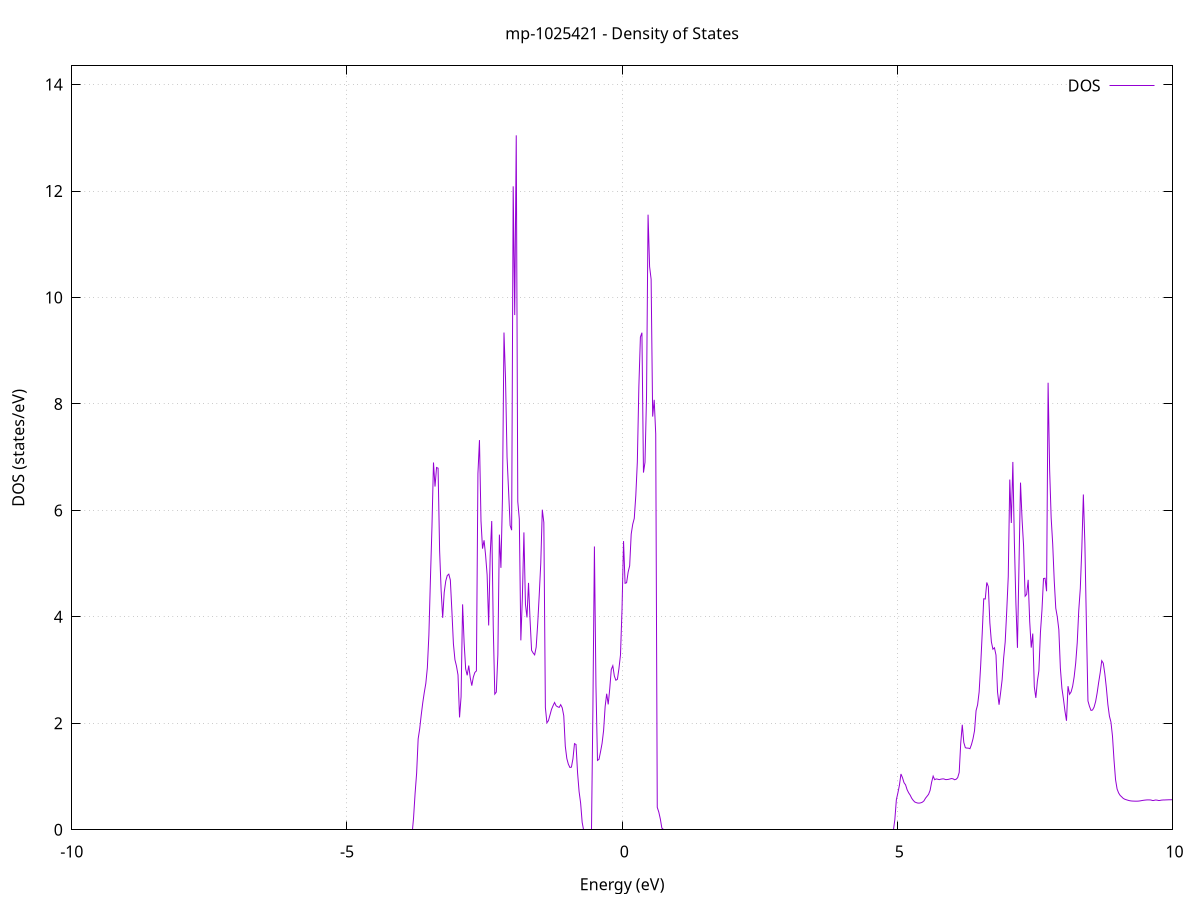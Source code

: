 set title 'mp-1025421 - Density of States'
set xlabel 'Energy (eV)'
set ylabel 'DOS (states/eV)'
set grid
set xrange [-10:10]
set yrange [0:14.352]
set xzeroaxis lt -1
set terminal png size 800,600
set output 'mp-1025421_dos_gnuplot.png'
plot '-' using 1:2 with lines title 'DOS'
-41.415100 0.000000
-41.387300 0.000000
-41.359400 0.000000
-41.331600 0.000000
-41.303700 0.000000
-41.275900 0.000000
-41.248000 0.000000
-41.220200 0.000000
-41.192300 0.000000
-41.164500 0.000000
-41.136600 0.000000
-41.108800 0.000000
-41.080900 0.000000
-41.053100 0.000000
-41.025200 0.000000
-40.997400 0.000000
-40.969500 0.000000
-40.941700 0.000000
-40.913800 0.000000
-40.886000 0.000000
-40.858100 0.000000
-40.830300 0.000000
-40.802400 0.000000
-40.774600 0.000000
-40.746700 0.000000
-40.718900 0.000000
-40.691000 0.000000
-40.663200 0.000000
-40.635300 0.000000
-40.607500 0.000000
-40.579600 0.000000
-40.551800 0.000000
-40.523900 0.000000
-40.496100 0.000000
-40.468200 0.000000
-40.440400 0.000000
-40.412500 0.000000
-40.384700 0.000000
-40.356800 0.000000
-40.329000 0.000000
-40.301100 0.000000
-40.273300 0.000000
-40.245400 0.000000
-40.217600 0.000000
-40.189700 0.000000
-40.161900 0.000000
-40.134000 0.000000
-40.106200 0.000000
-40.078300 0.000000
-40.050500 0.000000
-40.022600 0.000000
-39.994800 0.000000
-39.966900 0.000000
-39.939100 0.000000
-39.911200 0.000000
-39.883400 0.000000
-39.855500 0.000000
-39.827700 0.000000
-39.799800 0.000000
-39.772000 0.000000
-39.744100 0.000000
-39.716300 0.000000
-39.688400 0.000000
-39.660600 0.000000
-39.632700 0.000000
-39.604900 0.000000
-39.577000 0.000000
-39.549200 0.000000
-39.521300 0.000000
-39.493500 0.000000
-39.465600 0.000000
-39.437800 0.000000
-39.409900 0.000000
-39.382100 0.000000
-39.354200 0.000000
-39.326400 0.000000
-39.298500 0.000000
-39.270700 0.000000
-39.242800 0.000000
-39.215000 0.000000
-39.187100 0.000000
-39.159300 0.000000
-39.131400 0.000000
-39.103600 0.000000
-39.075700 0.000000
-39.047900 0.000000
-39.020000 0.000000
-38.992200 0.000000
-38.964300 0.000000
-38.936500 0.000000
-38.908600 0.000000
-38.880800 8.152600
-38.852900 28.142700
-38.825100 29.569800
-38.797200 0.000000
-38.769400 0.000000
-38.741500 0.000000
-38.713700 0.000000
-38.685800 0.000000
-38.658000 0.000000
-38.630100 0.000000
-38.602300 0.000000
-38.574400 0.000000
-38.546600 0.000000
-38.518700 0.000000
-38.490900 0.000000
-38.463000 0.000000
-38.435200 0.000000
-38.407300 0.000000
-38.379500 0.000000
-38.351600 0.000000
-38.323800 0.000000
-38.295900 0.000000
-38.268100 0.000000
-38.240200 0.000000
-38.212400 0.000000
-38.184500 0.000000
-38.156700 0.000000
-38.128800 0.000000
-38.101000 0.000000
-38.073100 0.000000
-38.045300 0.000000
-38.017400 0.000000
-37.989600 0.000000
-37.961700 0.000000
-37.933900 0.000000
-37.906000 0.000000
-37.878200 0.000000
-37.850300 0.000000
-37.822500 0.000000
-37.794600 0.000000
-37.766800 0.000000
-37.738900 0.000000
-37.711100 0.000000
-37.683200 0.000000
-37.655400 0.000000
-37.627500 0.000000
-37.599700 0.000000
-37.571800 0.000000
-37.544000 0.000000
-37.516100 0.000000
-37.488300 0.000000
-37.460400 0.000000
-37.432600 0.000000
-37.404700 0.000000
-37.376900 0.000000
-37.349000 0.000000
-37.321200 0.000000
-37.293300 0.000000
-37.265500 0.000000
-37.237700 0.000000
-37.209800 0.000000
-37.182000 0.000000
-37.154100 0.000000
-37.126300 0.000000
-37.098400 0.000000
-37.070600 0.000000
-37.042700 0.000000
-37.014900 0.000000
-36.987000 0.000000
-36.959200 0.000000
-36.931300 0.000000
-36.903500 0.000000
-36.875600 0.000000
-36.847800 0.000000
-36.819900 0.000000
-36.792100 0.000000
-36.764200 0.000000
-36.736400 0.000000
-36.708500 0.000000
-36.680700 0.000000
-36.652800 0.000000
-36.625000 0.000000
-36.597100 0.000000
-36.569300 0.000000
-36.541400 0.000000
-36.513600 0.000000
-36.485700 0.000000
-36.457900 0.000000
-36.430000 0.000000
-36.402200 0.000000
-36.374300 0.000000
-36.346500 0.000000
-36.318600 0.000000
-36.290800 0.000000
-36.262900 0.000000
-36.235100 0.000000
-36.207200 0.000000
-36.179400 0.000000
-36.151500 0.000000
-36.123700 0.000000
-36.095800 0.000000
-36.068000 0.000000
-36.040100 0.000000
-36.012300 0.000000
-35.984400 0.000000
-35.956600 0.000000
-35.928700 0.000000
-35.900900 0.000000
-35.873000 0.000000
-35.845200 0.000000
-35.817300 0.000000
-35.789500 0.000000
-35.761600 0.000000
-35.733800 0.000000
-35.705900 0.000000
-35.678100 0.000000
-35.650200 0.000000
-35.622400 0.000000
-35.594500 0.000000
-35.566700 0.000000
-35.538800 0.000000
-35.511000 0.000000
-35.483100 0.000000
-35.455300 0.000000
-35.427400 0.000000
-35.399600 0.000000
-35.371700 0.000000
-35.343900 0.000000
-35.316000 0.000000
-35.288200 0.000000
-35.260300 0.000000
-35.232500 0.000000
-35.204600 0.000000
-35.176800 0.000000
-35.148900 0.000000
-35.121100 0.000000
-35.093200 0.000000
-35.065400 0.000000
-35.037500 0.000000
-35.009700 0.000000
-34.981800 0.000000
-34.954000 0.000000
-34.926100 0.000000
-34.898300 0.000000
-34.870400 0.000000
-34.842600 0.000000
-34.814700 0.000000
-34.786900 0.000000
-34.759000 0.000000
-34.731200 0.000000
-34.703300 0.000000
-34.675500 0.000000
-34.647600 0.000000
-34.619800 0.000000
-34.591900 0.000000
-34.564100 0.000000
-34.536200 0.000000
-34.508400 0.000000
-34.480500 0.000000
-34.452700 0.000000
-34.424800 0.000000
-34.397000 0.000000
-34.369100 0.000000
-34.341300 0.000000
-34.313400 0.000000
-34.285600 0.000000
-34.257700 0.000000
-34.229900 0.000000
-34.202000 0.000000
-34.174200 0.000000
-34.146300 0.000000
-34.118500 0.000000
-34.090600 0.000000
-34.062800 0.000000
-34.034900 0.000000
-34.007100 0.000000
-33.979200 0.000000
-33.951400 0.000000
-33.923500 0.000000
-33.895700 0.000000
-33.867800 0.000000
-33.840000 0.000000
-33.812100 0.000000
-33.784300 0.000000
-33.756400 0.000000
-33.728600 0.000000
-33.700700 0.000000
-33.672900 0.000000
-33.645000 0.000000
-33.617200 0.000000
-33.589300 0.000000
-33.561500 0.000000
-33.533600 0.000000
-33.505800 0.000000
-33.477900 0.000000
-33.450100 0.000000
-33.422200 0.000000
-33.394400 0.000000
-33.366500 0.000000
-33.338700 0.000000
-33.310800 0.000000
-33.283000 0.000000
-33.255100 0.000000
-33.227300 0.000000
-33.199400 0.000000
-33.171600 0.000000
-33.143700 0.000000
-33.115900 0.000000
-33.088000 0.000000
-33.060200 0.000000
-33.032300 0.000000
-33.004500 0.000000
-32.976600 0.000000
-32.948800 0.000000
-32.920900 0.000000
-32.893100 0.000000
-32.865200 0.000000
-32.837400 0.000000
-32.809500 0.000000
-32.781700 0.000000
-32.753800 0.000000
-32.726000 0.000000
-32.698100 0.000000
-32.670300 0.000000
-32.642400 0.000000
-32.614600 0.000000
-32.586700 0.000000
-32.558900 0.000000
-32.531000 0.000000
-32.503200 0.000000
-32.475300 0.000000
-32.447500 0.000000
-32.419600 0.000000
-32.391800 0.000000
-32.363900 0.000000
-32.336100 0.000000
-32.308200 0.000000
-32.280400 0.000000
-32.252500 0.000000
-32.224700 0.000000
-32.196800 0.000000
-32.169000 0.000000
-32.141100 0.000000
-32.113300 0.000000
-32.085400 0.000000
-32.057600 0.000000
-32.029700 0.000000
-32.001900 0.000000
-31.974000 0.000000
-31.946200 0.000000
-31.918300 0.000000
-31.890500 0.000000
-31.862600 0.000000
-31.834800 0.000000
-31.806900 0.000000
-31.779100 0.000000
-31.751200 0.000000
-31.723400 0.000000
-31.695500 0.000000
-31.667700 0.000000
-31.639800 0.000000
-31.612000 0.000000
-31.584100 0.000000
-31.556300 0.000000
-31.528400 0.000000
-31.500600 0.000000
-31.472700 0.000000
-31.444900 0.000000
-31.417000 0.000000
-31.389200 0.000000
-31.361300 0.000000
-31.333500 0.000000
-31.305600 0.000000
-31.277800 0.000000
-31.250000 0.000000
-31.222100 0.000000
-31.194300 0.000000
-31.166400 0.000000
-31.138600 0.000000
-31.110700 0.000000
-31.082900 0.000000
-31.055000 0.000000
-31.027200 0.000000
-30.999300 0.000000
-30.971500 0.000000
-30.943600 0.000000
-30.915800 0.000000
-30.887900 0.000000
-30.860100 0.000000
-30.832200 0.000000
-30.804400 0.000000
-30.776500 0.000000
-30.748700 0.000000
-30.720800 0.000000
-30.693000 0.000000
-30.665100 0.000000
-30.637300 0.000000
-30.609400 0.000000
-30.581600 0.000000
-30.553700 0.000000
-30.525900 0.000000
-30.498000 0.000000
-30.470200 0.000000
-30.442300 0.000000
-30.414500 0.000000
-30.386600 0.000000
-30.358800 0.000000
-30.330900 0.000000
-30.303100 0.000000
-30.275200 0.000000
-30.247400 0.000000
-30.219500 0.000000
-30.191700 0.000000
-30.163800 0.000000
-30.136000 0.000000
-30.108100 0.000000
-30.080300 0.000000
-30.052400 0.000000
-30.024600 0.000000
-29.996700 0.000000
-29.968900 0.000000
-29.941000 0.000000
-29.913200 0.000000
-29.885300 0.000000
-29.857500 0.000000
-29.829600 0.000000
-29.801800 0.000000
-29.773900 0.000000
-29.746100 0.000000
-29.718200 0.000000
-29.690400 0.000000
-29.662500 0.000000
-29.634700 0.000000
-29.606800 0.000000
-29.579000 0.000000
-29.551100 0.000000
-29.523300 0.000000
-29.495400 0.000000
-29.467600 0.000000
-29.439700 0.000000
-29.411900 0.000000
-29.384000 0.000000
-29.356200 0.000000
-29.328300 0.000000
-29.300500 0.000000
-29.272600 0.000000
-29.244800 0.000000
-29.216900 0.000000
-29.189100 0.000000
-29.161200 0.000000
-29.133400 0.000000
-29.105500 0.000000
-29.077700 0.000000
-29.049800 0.000000
-29.022000 0.000000
-28.994100 0.000000
-28.966300 0.000000
-28.938400 0.000000
-28.910600 0.000000
-28.882700 0.000000
-28.854900 0.000000
-28.827000 0.000000
-28.799200 0.000000
-28.771300 0.000000
-28.743500 0.000000
-28.715600 0.000000
-28.687800 0.000000
-28.659900 0.000000
-28.632100 0.000000
-28.604200 0.000000
-28.576400 0.000000
-28.548500 0.000000
-28.520700 0.000000
-28.492800 0.000000
-28.465000 0.000000
-28.437100 0.000000
-28.409300 0.000000
-28.381400 0.000000
-28.353600 0.000000
-28.325700 0.000000
-28.297900 0.000000
-28.270000 0.000000
-28.242200 0.000000
-28.214300 0.000000
-28.186500 0.000000
-28.158600 0.000000
-28.130800 0.000000
-28.102900 0.000000
-28.075100 0.000000
-28.047200 0.000000
-28.019400 0.000000
-27.991500 0.000000
-27.963700 0.000000
-27.935800 0.000000
-27.908000 0.000000
-27.880100 0.000000
-27.852300 0.000000
-27.824400 0.000000
-27.796600 0.000000
-27.768700 0.000000
-27.740900 0.000000
-27.713000 0.000000
-27.685200 0.000000
-27.657300 0.000000
-27.629500 0.000000
-27.601600 0.000000
-27.573800 0.000000
-27.545900 0.000000
-27.518100 0.000000
-27.490200 0.000000
-27.462400 0.000000
-27.434500 0.000000
-27.406700 0.000000
-27.378800 0.000000
-27.351000 0.000000
-27.323100 0.000000
-27.295300 0.000000
-27.267400 0.000000
-27.239600 0.000000
-27.211700 0.000000
-27.183900 0.000000
-27.156000 0.000000
-27.128200 0.000000
-27.100300 0.000000
-27.072500 0.000000
-27.044600 0.000000
-27.016800 0.000000
-26.988900 0.000000
-26.961100 0.000000
-26.933200 0.000000
-26.905400 0.000000
-26.877500 0.000000
-26.849700 0.000000
-26.821800 0.000000
-26.794000 0.000000
-26.766100 0.000000
-26.738300 0.000000
-26.710400 0.000000
-26.682600 0.000000
-26.654700 0.000000
-26.626900 0.000000
-26.599000 0.000000
-26.571200 0.000000
-26.543300 0.000000
-26.515500 0.000000
-26.487600 0.000000
-26.459800 0.000000
-26.431900 0.000000
-26.404100 0.000000
-26.376200 0.000000
-26.348400 0.000000
-26.320500 0.000000
-26.292700 0.000000
-26.264800 0.000000
-26.237000 0.000000
-26.209100 0.000000
-26.181300 0.000000
-26.153400 0.000000
-26.125600 0.000000
-26.097700 0.000000
-26.069900 0.000000
-26.042000 0.000000
-26.014200 0.000000
-25.986300 0.000000
-25.958500 0.000000
-25.930600 0.000000
-25.902800 0.000000
-25.874900 0.000000
-25.847100 0.000000
-25.819200 0.000000
-25.791400 0.000000
-25.763500 0.000000
-25.735700 0.000000
-25.707800 0.000000
-25.680000 0.000000
-25.652100 0.000000
-25.624300 0.000000
-25.596400 0.000000
-25.568600 0.000000
-25.540700 0.000000
-25.512900 0.000000
-25.485000 0.000000
-25.457200 0.000000
-25.429300 0.000000
-25.401500 0.000000
-25.373600 0.000000
-25.345800 0.000000
-25.317900 0.000000
-25.290100 0.000000
-25.262300 0.000000
-25.234400 0.000000
-25.206600 0.000000
-25.178700 0.000000
-25.150900 0.000000
-25.123000 0.000000
-25.095200 0.000000
-25.067300 0.000000
-25.039500 0.000000
-25.011600 0.000000
-24.983800 0.000000
-24.955900 0.000000
-24.928100 0.000000
-24.900200 0.000000
-24.872400 0.000000
-24.844500 0.000000
-24.816700 0.000000
-24.788800 0.000000
-24.761000 0.000000
-24.733100 0.000000
-24.705300 0.000000
-24.677400 0.000000
-24.649600 0.000000
-24.621700 0.000000
-24.593900 0.000000
-24.566000 0.000000
-24.538200 0.000000
-24.510300 0.000000
-24.482500 0.000000
-24.454600 0.000000
-24.426800 0.000000
-24.398900 0.000000
-24.371100 0.000000
-24.343200 0.000000
-24.315400 0.000000
-24.287500 0.000000
-24.259700 0.000000
-24.231800 0.000000
-24.204000 0.000000
-24.176100 0.000000
-24.148300 0.000000
-24.120400 0.000000
-24.092600 0.000000
-24.064700 0.000000
-24.036900 0.000000
-24.009000 0.000000
-23.981200 0.000000
-23.953300 0.000000
-23.925500 0.000000
-23.897600 0.000000
-23.869800 0.000000
-23.841900 0.000000
-23.814100 0.000000
-23.786200 0.000000
-23.758400 0.000000
-23.730500 0.000000
-23.702700 0.000000
-23.674800 0.000000
-23.647000 0.000000
-23.619100 0.000000
-23.591300 0.000000
-23.563400 0.000000
-23.535600 0.000000
-23.507700 0.000000
-23.479900 0.000000
-23.452000 0.000000
-23.424200 0.000000
-23.396300 0.000000
-23.368500 0.000000
-23.340600 0.000000
-23.312800 0.000000
-23.284900 0.000000
-23.257100 0.000000
-23.229200 0.000000
-23.201400 0.000000
-23.173500 0.000000
-23.145700 0.000000
-23.117800 0.000000
-23.090000 0.000000
-23.062100 0.000000
-23.034300 0.000000
-23.006400 0.000000
-22.978600 0.000000
-22.950700 0.000000
-22.922900 0.000000
-22.895000 0.000000
-22.867200 0.000000
-22.839300 0.000000
-22.811500 0.000000
-22.783600 0.000000
-22.755800 0.000000
-22.727900 0.000000
-22.700100 0.000000
-22.672200 0.000000
-22.644400 0.000000
-22.616500 0.000000
-22.588700 0.000000
-22.560800 0.000000
-22.533000 0.000000
-22.505100 0.000000
-22.477300 0.000000
-22.449400 0.000000
-22.421600 0.000000
-22.393700 0.000000
-22.365900 0.000000
-22.338000 0.000000
-22.310200 0.000000
-22.282300 0.000000
-22.254500 0.000000
-22.226600 0.000000
-22.198800 0.000000
-22.170900 0.000000
-22.143100 0.000000
-22.115200 0.000000
-22.087400 0.000000
-22.059500 0.000000
-22.031700 0.000000
-22.003800 0.000000
-21.976000 0.000000
-21.948100 0.000000
-21.920300 0.000000
-21.892400 0.000000
-21.864600 0.000000
-21.836700 0.000000
-21.808900 0.000000
-21.781000 0.000000
-21.753200 0.000000
-21.725300 0.000000
-21.697500 0.000000
-21.669600 0.000000
-21.641800 0.000000
-21.613900 0.000000
-21.586100 0.000000
-21.558200 0.000000
-21.530400 0.000000
-21.502500 0.000000
-21.474700 0.000000
-21.446800 0.000000
-21.419000 0.000000
-21.391100 0.000000
-21.363300 0.000000
-21.335400 0.000000
-21.307600 0.000000
-21.279700 0.000000
-21.251900 0.000000
-21.224000 0.000000
-21.196200 0.000000
-21.168300 0.000000
-21.140500 0.000000
-21.112600 0.000000
-21.084800 0.000000
-21.056900 0.000000
-21.029100 0.000000
-21.001200 0.000000
-20.973400 0.000000
-20.945500 0.000000
-20.917700 0.000000
-20.889800 0.000000
-20.862000 0.000000
-20.834100 0.000000
-20.806300 0.000000
-20.778400 0.000000
-20.750600 0.000000
-20.722700 0.000000
-20.694900 0.000000
-20.667000 0.000000
-20.639200 0.000000
-20.611300 0.000000
-20.583500 0.000000
-20.555600 0.000000
-20.527800 0.000000
-20.499900 0.000000
-20.472100 0.000000
-20.444200 0.000000
-20.416400 0.000000
-20.388500 0.000000
-20.360700 0.000000
-20.332800 0.000000
-20.305000 0.000000
-20.277100 0.000000
-20.249300 0.000000
-20.221400 0.000000
-20.193600 0.000000
-20.165700 0.000000
-20.137900 0.000000
-20.110000 0.000000
-20.082200 0.000000
-20.054300 0.000000
-20.026500 0.000000
-19.998600 0.000000
-19.970800 0.000000
-19.942900 0.000000
-19.915100 0.000000
-19.887200 0.000000
-19.859400 0.000000
-19.831500 0.000000
-19.803700 0.000000
-19.775800 0.000000
-19.748000 3.068500
-19.720100 3.031000
-19.692300 2.371700
-19.664400 6.539400
-19.636600 5.654300
-19.608700 5.654300
-19.580900 5.400400
-19.553000 5.221600
-19.525200 5.257600
-19.497300 6.087300
-19.469500 6.499000
-19.441600 6.969200
-19.413800 6.254600
-19.385900 3.260500
-19.358100 1.768600
-19.330200 0.816600
-19.302400 1.343900
-19.274600 1.924300
-19.246700 2.363600
-19.218900 2.352400
-19.191000 2.167000
-19.163200 2.288300
-19.135300 2.314700
-19.107500 2.498000
-19.079600 2.757400
-19.051800 2.230200
-19.023900 2.156000
-18.996100 2.125100
-18.968200 2.116500
-18.940400 2.214900
-18.912500 2.288700
-18.884700 2.454500
-18.856800 2.710600
-18.829000 3.412300
-18.801100 3.708000
-18.773300 3.582000
-18.745400 3.923400
-18.717600 3.512200
-18.689700 3.216400
-18.661900 3.200600
-18.634000 5.130400
-18.606200 9.598900
-18.578300 14.602800
-18.550500 12.747100
-18.522600 8.171800
-18.494800 5.029100
-18.466900 2.979000
-18.439100 1.939400
-18.411200 1.941100
-18.383400 1.901100
-18.355500 1.878700
-18.327700 1.879700
-18.299800 2.171700
-18.272000 3.313800
-18.244100 3.802400
-18.216300 2.225100
-18.188400 0.187800
-18.160600 0.000000
-18.132700 0.000000
-18.104900 0.000000
-18.077000 0.000000
-18.049200 0.000000
-18.021300 0.000000
-17.993500 0.000000
-17.965600 0.000000
-17.937800 0.000000
-17.909900 0.000000
-17.882100 0.000000
-17.854200 0.000000
-17.826400 0.000000
-17.798500 0.000000
-17.770700 0.000000
-17.742800 0.000000
-17.715000 0.000000
-17.687100 0.000000
-17.659300 0.000000
-17.631400 0.000000
-17.603600 0.000000
-17.575700 0.000000
-17.547900 0.000000
-17.520000 0.000000
-17.492200 0.000000
-17.464300 0.000000
-17.436500 0.000000
-17.408600 0.000000
-17.380800 0.000000
-17.352900 0.000000
-17.325100 0.000000
-17.297200 0.000000
-17.269400 0.000000
-17.241500 0.000000
-17.213700 0.000000
-17.185800 0.000000
-17.158000 0.000000
-17.130100 0.000000
-17.102300 0.001300
-17.074400 0.015000
-17.046600 0.043600
-17.018700 0.070600
-16.990900 0.088000
-16.963000 0.096100
-16.935200 0.113900
-16.907300 0.132500
-16.879500 0.150200
-16.851600 0.166100
-16.823800 0.182400
-16.795900 0.201500
-16.768100 0.220500
-16.740200 0.239800
-16.712400 0.259400
-16.684500 0.279400
-16.656700 0.303300
-16.628800 0.330100
-16.601000 0.356600
-16.573100 0.384100
-16.545300 0.412200
-16.517400 0.441100
-16.489600 0.476600
-16.461700 0.520200
-16.433900 0.574100
-16.406000 0.635900
-16.378200 0.724900
-16.350300 0.830800
-16.322500 0.855000
-16.294600 0.925000
-16.266800 0.950300
-16.238900 0.922600
-16.211100 0.949300
-16.183200 1.012700
-16.155400 1.077600
-16.127500 1.355400
-16.099700 6.001300
-16.071800 7.540500
-16.044000 3.982800
-16.016100 2.716100
-15.988300 2.407000
-15.960400 2.580200
-15.932600 2.809800
-15.904700 3.175000
-15.876900 3.657300
-15.849000 2.609000
-15.821200 2.295800
-15.793300 2.024200
-15.765500 2.041700
-15.737600 2.924900
-15.709800 3.401300
-15.681900 4.881300
-15.654100 8.786300
-15.626200 6.952000
-15.598400 7.537300
-15.570500 6.887300
-15.542700 5.252500
-15.514800 3.676300
-15.487000 2.976100
-15.459100 2.619300
-15.431300 2.341300
-15.403400 2.174400
-15.375600 1.992000
-15.347700 1.917500
-15.319900 1.878000
-15.292000 1.912300
-15.264200 5.502000
-15.236300 7.017900
-15.208500 7.136500
-15.180600 3.526200
-15.152800 2.582300
-15.124900 5.074700
-15.097100 6.336900
-15.069200 5.210400
-15.041400 5.091100
-15.013500 6.002700
-14.985700 7.341200
-14.957800 6.147000
-14.930000 5.925900
-14.902100 6.319000
-14.874300 2.208600
-14.846400 1.568100
-14.818600 1.263800
-14.790700 0.872000
-14.762900 0.572600
-14.735000 0.104100
-14.707200 0.000000
-14.679300 0.000000
-14.651500 0.000000
-14.623600 0.000000
-14.595800 0.000000
-14.567900 0.000000
-14.540100 0.000000
-14.512200 0.000000
-14.484400 0.000000
-14.456500 0.000000
-14.428700 0.000000
-14.400800 0.000000
-14.373000 0.000000
-14.345100 0.000000
-14.317300 0.000000
-14.289400 0.000000
-14.261600 0.000000
-14.233700 0.000000
-14.205900 0.000000
-14.178000 0.000000
-14.150200 0.000000
-14.122300 0.000000
-14.094500 0.000000
-14.066600 0.000000
-14.038800 0.000000
-14.010900 0.000000
-13.983100 0.000000
-13.955200 0.000000
-13.927400 0.000000
-13.899500 0.000000
-13.871700 0.000000
-13.843800 0.000000
-13.816000 0.000000
-13.788100 0.000000
-13.760300 0.000000
-13.732400 0.000000
-13.704600 0.000000
-13.676700 0.000000
-13.648900 0.000000
-13.621000 0.000000
-13.593200 0.000000
-13.565300 0.000000
-13.537500 0.000000
-13.509600 0.000000
-13.481800 0.000000
-13.453900 0.000000
-13.426100 0.000000
-13.398200 0.000000
-13.370400 0.000000
-13.342500 0.000000
-13.314700 0.000000
-13.286900 0.000000
-13.259000 0.000000
-13.231200 0.000000
-13.203300 0.000000
-13.175500 0.000000
-13.147600 0.000000
-13.119800 0.000000
-13.091900 0.000000
-13.064100 0.000000
-13.036200 0.000000
-13.008400 0.000000
-12.980500 0.000000
-12.952700 0.000000
-12.924800 0.000000
-12.897000 0.000000
-12.869100 0.000000
-12.841300 0.000000
-12.813400 0.000000
-12.785600 0.000000
-12.757700 0.000000
-12.729900 0.000000
-12.702000 0.000000
-12.674200 0.000000
-12.646300 0.000000
-12.618500 0.000000
-12.590600 0.000000
-12.562800 0.000000
-12.534900 0.000000
-12.507100 0.000000
-12.479200 0.000000
-12.451400 0.000000
-12.423500 0.000000
-12.395700 0.000000
-12.367800 0.000000
-12.340000 0.000000
-12.312100 0.000000
-12.284300 0.000000
-12.256400 0.000000
-12.228600 0.000000
-12.200700 0.000000
-12.172900 0.000000
-12.145000 0.000000
-12.117200 0.000000
-12.089300 0.000000
-12.061500 0.000000
-12.033600 0.000000
-12.005800 0.000000
-11.977900 0.000000
-11.950100 0.000000
-11.922200 0.000000
-11.894400 0.000000
-11.866500 0.000000
-11.838700 0.000000
-11.810800 0.000000
-11.783000 0.000000
-11.755100 0.000000
-11.727300 0.000000
-11.699400 0.000000
-11.671600 0.000000
-11.643700 0.000000
-11.615900 0.000000
-11.588000 0.000000
-11.560200 0.000000
-11.532300 0.000000
-11.504500 0.000000
-11.476600 0.000000
-11.448800 0.000000
-11.420900 0.000000
-11.393100 0.000000
-11.365200 0.000000
-11.337400 0.000000
-11.309500 0.000000
-11.281700 0.000000
-11.253800 0.000000
-11.226000 0.000000
-11.198100 0.000000
-11.170300 0.000000
-11.142400 0.000000
-11.114600 0.000000
-11.086700 0.000000
-11.058900 0.000000
-11.031000 0.000000
-11.003200 0.000000
-10.975300 0.000000
-10.947500 0.000000
-10.919600 0.000000
-10.891800 0.000000
-10.863900 0.000000
-10.836100 0.000000
-10.808200 0.000000
-10.780400 0.000000
-10.752500 0.000000
-10.724700 0.000000
-10.696800 0.000000
-10.669000 0.000000
-10.641100 0.000000
-10.613300 0.000000
-10.585400 0.000000
-10.557600 0.000000
-10.529700 0.000000
-10.501900 0.000000
-10.474000 0.000000
-10.446200 0.000000
-10.418300 0.000000
-10.390500 0.000000
-10.362600 0.000000
-10.334800 0.000000
-10.306900 0.000000
-10.279100 0.000000
-10.251200 0.000000
-10.223400 0.000000
-10.195500 0.000000
-10.167700 0.000000
-10.139800 0.000000
-10.112000 0.000000
-10.084100 0.000000
-10.056300 0.000000
-10.028400 0.000000
-10.000600 0.000000
-9.972700 0.000000
-9.944900 0.000000
-9.917000 0.000000
-9.889200 0.000000
-9.861300 0.000000
-9.833500 0.000000
-9.805600 0.000000
-9.777800 0.000000
-9.749900 0.000000
-9.722100 0.000000
-9.694200 0.000000
-9.666400 0.000000
-9.638500 0.000000
-9.610700 0.000000
-9.582800 0.000000
-9.555000 0.000000
-9.527100 0.000000
-9.499300 0.000000
-9.471400 0.000000
-9.443600 0.000000
-9.415700 0.000000
-9.387900 0.000000
-9.360000 0.000000
-9.332200 0.000000
-9.304300 0.000000
-9.276500 0.000000
-9.248600 0.000000
-9.220800 0.000000
-9.192900 0.000000
-9.165100 0.000000
-9.137200 0.000000
-9.109400 0.000000
-9.081500 0.000000
-9.053700 0.000000
-9.025800 0.000000
-8.998000 0.000000
-8.970100 0.000000
-8.942300 0.000000
-8.914400 0.000000
-8.886600 0.000000
-8.858700 0.000000
-8.830900 0.000000
-8.803000 0.000000
-8.775200 0.000000
-8.747300 0.000000
-8.719500 0.000000
-8.691600 0.000000
-8.663800 0.000000
-8.635900 0.000000
-8.608100 0.000000
-8.580200 0.000000
-8.552400 0.000000
-8.524500 0.000000
-8.496700 0.000000
-8.468800 0.000000
-8.441000 0.000000
-8.413100 0.000000
-8.385300 0.000000
-8.357400 0.000000
-8.329600 0.000000
-8.301700 0.000000
-8.273900 0.000000
-8.246000 0.000000
-8.218200 0.000000
-8.190300 0.000000
-8.162500 0.000000
-8.134600 0.000000
-8.106800 0.000000
-8.078900 0.000000
-8.051100 0.000000
-8.023200 0.000000
-7.995400 0.000000
-7.967500 0.000000
-7.939700 0.000000
-7.911800 0.000000
-7.884000 0.000000
-7.856100 0.000000
-7.828300 0.000000
-7.800400 0.000000
-7.772600 0.000000
-7.744700 0.000000
-7.716900 0.000000
-7.689000 0.000000
-7.661200 0.000000
-7.633300 0.000000
-7.605500 0.000000
-7.577600 0.000000
-7.549800 0.000000
-7.521900 0.000000
-7.494100 0.000000
-7.466200 0.000000
-7.438400 0.000000
-7.410500 0.000000
-7.382700 0.000000
-7.354800 0.000000
-7.327000 0.000000
-7.299200 0.000000
-7.271300 0.000000
-7.243500 0.000000
-7.215600 0.000000
-7.187800 0.000000
-7.159900 0.000000
-7.132100 0.000000
-7.104200 0.000000
-7.076400 0.000000
-7.048500 0.000000
-7.020700 0.000000
-6.992800 0.000000
-6.965000 0.000000
-6.937100 0.000000
-6.909300 0.000000
-6.881400 0.000000
-6.853600 0.000000
-6.825700 0.000000
-6.797900 0.000000
-6.770000 0.000000
-6.742200 0.000000
-6.714300 0.000000
-6.686500 0.000000
-6.658600 0.000000
-6.630800 0.000000
-6.602900 0.000000
-6.575100 0.000000
-6.547200 0.000000
-6.519400 0.000000
-6.491500 0.000000
-6.463700 0.000000
-6.435800 0.000000
-6.408000 0.000000
-6.380100 0.000000
-6.352300 0.000000
-6.324400 0.000000
-6.296600 0.000000
-6.268700 0.000000
-6.240900 0.000000
-6.213000 0.000000
-6.185200 0.000000
-6.157300 0.000000
-6.129500 0.000000
-6.101600 0.000000
-6.073800 0.000000
-6.045900 0.000000
-6.018100 0.000000
-5.990200 0.000000
-5.962400 0.000000
-5.934500 0.000000
-5.906700 0.000000
-5.878800 0.000000
-5.851000 0.000000
-5.823100 0.000000
-5.795300 0.000000
-5.767400 0.000000
-5.739600 0.000000
-5.711700 0.000000
-5.683900 0.000000
-5.656000 0.000000
-5.628200 0.000000
-5.600300 0.000000
-5.572500 0.000000
-5.544600 0.000000
-5.516800 0.000000
-5.488900 0.000000
-5.461100 0.000000
-5.433200 0.000000
-5.405400 0.000000
-5.377500 0.000000
-5.349700 0.000000
-5.321800 0.000000
-5.294000 0.000000
-5.266100 0.000000
-5.238300 0.000000
-5.210400 0.000000
-5.182600 0.000000
-5.154700 0.000000
-5.126900 0.000000
-5.099000 0.000000
-5.071200 0.000000
-5.043300 0.000000
-5.015500 0.000000
-4.987600 0.000000
-4.959800 0.000000
-4.931900 0.000000
-4.904100 0.000000
-4.876200 0.000000
-4.848400 0.000000
-4.820500 0.000000
-4.792700 0.000000
-4.764800 0.000000
-4.737000 0.000000
-4.709100 0.000000
-4.681300 0.000000
-4.653400 0.000000
-4.625600 0.000000
-4.597700 0.000000
-4.569900 0.000000
-4.542000 0.000000
-4.514200 0.000000
-4.486300 0.000000
-4.458500 0.000000
-4.430600 0.000000
-4.402800 0.000000
-4.374900 0.000000
-4.347100 0.000000
-4.319200 0.000000
-4.291400 0.000000
-4.263500 0.000000
-4.235700 0.000000
-4.207800 0.000000
-4.180000 0.000000
-4.152100 0.000000
-4.124300 0.000000
-4.096400 0.000000
-4.068600 0.000000
-4.040700 0.000000
-4.012900 0.000000
-3.985000 0.000000
-3.957200 0.000000
-3.929300 0.000000
-3.901500 0.000000
-3.873600 0.000000
-3.845800 0.000000
-3.817900 0.000000
-3.790100 0.224100
-3.762200 0.682700
-3.734400 1.061900
-3.706500 1.707700
-3.678700 1.896200
-3.650800 2.154500
-3.623000 2.385700
-3.595100 2.580500
-3.567300 2.749800
-3.539400 3.044900
-3.511600 3.659800
-3.483700 4.699500
-3.455900 5.681500
-3.428000 6.900900
-3.400200 6.447700
-3.372300 6.806600
-3.344500 6.793300
-3.316600 5.243000
-3.288800 4.491800
-3.260900 3.981300
-3.233100 4.459500
-3.205200 4.673400
-3.177400 4.777100
-3.149500 4.802500
-3.121700 4.692700
-3.093800 4.113100
-3.066000 3.495100
-3.038100 3.194100
-3.010300 3.076000
-2.982400 2.909000
-2.954600 2.111200
-2.926700 2.499900
-2.898900 4.235700
-2.871000 3.506200
-2.843200 3.022700
-2.815300 2.902000
-2.787500 3.085600
-2.759600 2.853400
-2.731800 2.708400
-2.703900 2.869400
-2.676100 2.955700
-2.648200 2.984800
-2.620400 6.694800
-2.592500 7.321100
-2.564700 5.801200
-2.536800 5.281700
-2.509000 5.438800
-2.481100 5.157600
-2.453300 4.788700
-2.425400 3.838900
-2.397600 5.154500
-2.369700 5.800400
-2.341900 3.809900
-2.314000 2.548800
-2.286200 2.586900
-2.258300 3.288100
-2.230500 5.545100
-2.202600 4.921400
-2.174800 6.224000
-2.146900 9.341700
-2.119100 8.479300
-2.091200 6.997300
-2.063400 6.367600
-2.035500 5.717300
-2.007700 5.628600
-1.979800 12.088500
-1.952000 9.670100
-1.924100 13.047000
-1.896300 6.163900
-1.868400 5.836500
-1.840600 3.558800
-1.812700 4.370700
-1.784900 5.586500
-1.757000 4.239500
-1.729200 3.989600
-1.701300 4.638900
-1.673500 3.953700
-1.645600 3.371900
-1.617800 3.322500
-1.589900 3.286400
-1.562100 3.430400
-1.534200 3.871100
-1.506400 4.414200
-1.478500 5.011400
-1.450700 6.013900
-1.422800 5.772600
-1.395000 2.296200
-1.367100 2.009600
-1.339300 2.050600
-1.311500 2.154700
-1.283600 2.262200
-1.255800 2.329800
-1.227900 2.391100
-1.200100 2.329600
-1.172200 2.311100
-1.144400 2.298500
-1.116500 2.350200
-1.088700 2.291400
-1.060800 2.142500
-1.033000 1.569700
-1.005100 1.338400
-0.977300 1.231800
-0.949400 1.170500
-0.921600 1.176800
-0.893700 1.335300
-0.865900 1.618300
-0.838000 1.602100
-0.810200 1.072100
-0.782300 0.717500
-0.754500 0.502200
-0.726600 0.140600
-0.698800 0.000000
-0.670900 0.000000
-0.643100 0.000000
-0.615200 0.000000
-0.587400 0.000000
-0.559500 0.000000
-0.531700 2.243200
-0.503800 5.322500
-0.476000 2.706500
-0.448100 1.303400
-0.420300 1.323900
-0.392400 1.467600
-0.364600 1.624000
-0.336700 1.868000
-0.308900 2.314500
-0.281000 2.556300
-0.253200 2.355900
-0.225300 2.649800
-0.197500 3.011200
-0.169600 3.081600
-0.141800 2.889100
-0.113900 2.809200
-0.086100 2.827600
-0.058200 3.029900
-0.030400 3.282500
-0.002500 4.130100
0.025300 5.423500
0.053200 4.630600
0.081000 4.641500
0.108900 4.840200
0.136700 4.960200
0.164600 5.555300
0.192400 5.740600
0.220300 5.850300
0.248100 6.276800
0.276000 6.907800
0.303800 8.326000
0.331700 9.255400
0.359500 9.338800
0.387400 6.710700
0.415200 6.902900
0.443100 8.144900
0.470900 11.556800
0.498800 10.580700
0.526600 10.342100
0.554500 7.762800
0.582300 8.078100
0.610200 7.435500
0.638000 0.421500
0.665900 0.332900
0.693700 0.204000
0.721600 0.031800
0.749400 0.000000
0.777300 0.000000
0.805100 0.000000
0.833000 0.000000
0.860800 0.000000
0.888700 0.000000
0.916500 0.000000
0.944400 0.000000
0.972200 0.000000
1.000100 0.000000
1.027900 0.000000
1.055800 0.000000
1.083600 0.000000
1.111500 0.000000
1.139300 0.000000
1.167200 0.000000
1.195000 0.000000
1.222900 0.000000
1.250700 0.000000
1.278600 0.000000
1.306400 0.000000
1.334300 0.000000
1.362100 0.000000
1.390000 0.000000
1.417800 0.000000
1.445700 0.000000
1.473500 0.000000
1.501400 0.000000
1.529200 0.000000
1.557100 0.000000
1.584900 0.000000
1.612800 0.000000
1.640600 0.000000
1.668500 0.000000
1.696300 0.000000
1.724200 0.000000
1.752000 0.000000
1.779900 0.000000
1.807700 0.000000
1.835600 0.000000
1.863400 0.000000
1.891300 0.000000
1.919100 0.000000
1.947000 0.000000
1.974800 0.000000
2.002700 0.000000
2.030500 0.000000
2.058400 0.000000
2.086200 0.000000
2.114100 0.000000
2.141900 0.000000
2.169800 0.000000
2.197600 0.000000
2.225500 0.000000
2.253300 0.000000
2.281200 0.000000
2.309000 0.000000
2.336900 0.000000
2.364700 0.000000
2.392600 0.000000
2.420400 0.000000
2.448300 0.000000
2.476100 0.000000
2.504000 0.000000
2.531800 0.000000
2.559700 0.000000
2.587500 0.000000
2.615400 0.000000
2.643200 0.000000
2.671100 0.000000
2.698900 0.000000
2.726800 0.000000
2.754600 0.000000
2.782500 0.000000
2.810300 0.000000
2.838200 0.000000
2.866000 0.000000
2.893900 0.000000
2.921700 0.000000
2.949600 0.000000
2.977400 0.000000
3.005300 0.000000
3.033100 0.000000
3.061000 0.000000
3.088800 0.000000
3.116700 0.000000
3.144500 0.000000
3.172400 0.000000
3.200200 0.000000
3.228100 0.000000
3.255900 0.000000
3.283800 0.000000
3.311600 0.000000
3.339500 0.000000
3.367300 0.000000
3.395200 0.000000
3.423000 0.000000
3.450900 0.000000
3.478700 0.000000
3.506600 0.000000
3.534400 0.000000
3.562300 0.000000
3.590100 0.000000
3.618000 0.000000
3.645800 0.000000
3.673700 0.000000
3.701500 0.000000
3.729400 0.000000
3.757200 0.000000
3.785100 0.000000
3.812900 0.000000
3.840800 0.000000
3.868600 0.000000
3.896500 0.000000
3.924300 0.000000
3.952200 0.000000
3.980000 0.000000
4.007900 0.000000
4.035700 0.000000
4.063600 0.000000
4.091400 0.000000
4.119300 0.000000
4.147100 0.000000
4.175000 0.000000
4.202800 0.000000
4.230700 0.000000
4.258500 0.000000
4.286400 0.000000
4.314200 0.000000
4.342100 0.000000
4.369900 0.000000
4.397800 0.000000
4.425600 0.000000
4.453500 0.000000
4.481300 0.000000
4.509200 0.000000
4.537000 0.000000
4.564900 0.000000
4.592700 0.000000
4.620600 0.000000
4.648400 0.000000
4.676200 0.000000
4.704100 0.000000
4.731900 0.000000
4.759800 0.000000
4.787600 0.000000
4.815500 0.000000
4.843300 0.000000
4.871200 0.000000
4.899000 0.000000
4.926900 0.000000
4.954700 0.187900
4.982600 0.565100
5.010400 0.692600
5.038300 0.837600
5.066100 1.048000
5.094000 0.978400
5.121800 0.884500
5.149700 0.844100
5.177500 0.753800
5.205400 0.695200
5.233200 0.651000
5.261100 0.592800
5.288900 0.553100
5.316800 0.522000
5.344600 0.510000
5.372500 0.501800
5.400300 0.500900
5.428200 0.506900
5.456000 0.518700
5.483900 0.543400
5.511700 0.592600
5.539600 0.628700
5.567400 0.665500
5.595300 0.739400
5.623100 0.891800
5.651000 1.008000
5.678800 0.941400
5.706700 0.955200
5.734500 0.950100
5.762400 0.941900
5.790200 0.950500
5.818100 0.955600
5.845900 0.955200
5.873800 0.943900
5.901600 0.943700
5.929500 0.947700
5.957300 0.955100
5.985200 0.962200
6.013000 0.957000
6.040900 0.939900
6.068700 0.949100
6.096600 0.979200
6.124400 1.076100
6.152300 1.629000
6.180100 1.972300
6.208000 1.640700
6.235800 1.541900
6.263700 1.534300
6.291500 1.533700
6.319400 1.523200
6.347200 1.599700
6.375100 1.709900
6.402900 1.861600
6.430800 2.238300
6.458600 2.348000
6.486500 2.588900
6.514300 3.083100
6.542200 3.683900
6.570000 4.339400
6.597900 4.335600
6.625700 4.646400
6.653600 4.567400
6.681400 3.888300
6.709300 3.529600
6.737100 3.392600
6.765000 3.419900
6.792800 3.282400
6.820700 2.590600
6.848500 2.349300
6.876400 2.572700
6.904200 2.816500
6.932100 3.229400
6.959900 3.526200
6.987800 4.105900
7.015600 4.756200
7.043500 6.580100
7.071300 5.764400
7.099200 6.910900
7.127000 5.400100
7.154900 4.248600
7.182700 3.418200
7.210600 4.970800
7.238400 6.522900
7.266300 5.836700
7.294100 5.334200
7.322000 4.388100
7.349800 4.422500
7.377700 4.696300
7.405500 3.911600
7.433400 3.422300
7.461200 3.686500
7.489100 2.685300
7.516900 2.478700
7.544800 2.790000
7.572600 2.990100
7.600500 3.709300
7.628300 4.126900
7.656200 4.719800
7.684000 4.726200
7.711900 4.481500
7.739700 8.399200
7.767600 6.762100
7.795400 5.859000
7.823300 5.368900
7.851100 4.680200
7.879000 4.164200
7.906800 3.999400
7.934700 3.761800
7.962500 3.039700
7.990400 2.661200
8.018200 2.459300
8.046100 2.229100
8.073900 2.047900
8.101800 2.697800
8.129600 2.545700
8.157500 2.589400
8.185300 2.695000
8.213200 2.874100
8.241000 3.132000
8.268900 3.513500
8.296700 4.121500
8.324600 4.530400
8.352400 5.285400
8.380300 6.299900
8.408100 5.367200
8.436000 3.842000
8.463800 2.420600
8.491700 2.317000
8.519500 2.242300
8.547400 2.250200
8.575200 2.304300
8.603100 2.408800
8.630900 2.571200
8.658800 2.771100
8.686600 2.953000
8.714500 3.176400
8.742300 3.129800
8.770200 2.931200
8.798000 2.669200
8.825900 2.352600
8.853700 2.136200
8.881600 2.022100
8.909400 1.760100
8.937300 1.310600
8.965100 0.941900
8.993000 0.767100
9.020800 0.692200
9.048700 0.646000
9.076500 0.618900
9.104400 0.590600
9.132200 0.574200
9.160100 0.564600
9.187900 0.555500
9.215800 0.547500
9.243600 0.542300
9.271500 0.539700
9.299300 0.538400
9.327200 0.537600
9.355000 0.537400
9.382900 0.539000
9.410700 0.542700
9.438600 0.548100
9.466400 0.553000
9.494300 0.556800
9.522100 0.560000
9.550000 0.561800
9.577800 0.561100
9.605700 0.559600
9.633500 0.558400
9.661400 0.558400
9.689200 0.558900
9.717100 0.557300
9.744900 0.555800
9.772800 0.555800
9.800600 0.557400
9.828500 0.559400
9.856300 0.560100
9.884200 0.561600
9.912000 0.562800
9.939900 0.563600
9.967700 0.564100
9.995600 0.564800
10.023400 0.564800
10.051300 0.564600
10.079100 0.564300
10.107000 0.564400
10.134800 0.564600
10.162700 0.566000
10.190500 0.567800
10.218400 0.569800
10.246200 0.569700
10.274100 0.570100
10.301900 0.570500
10.329800 0.570800
10.357600 0.571000
10.385500 0.571100
10.413300 0.570400
10.441200 0.569800
10.469000 0.569500
10.496900 0.569400
10.524700 0.569700
10.552600 0.631600
10.580400 0.696200
10.608300 0.750800
10.636100 0.671200
10.663900 0.680100
10.691800 0.662100
10.719600 0.628400
10.747500 0.592100
10.775300 0.554200
10.803200 0.514700
10.831000 0.476500
10.858900 0.436400
10.886700 0.401000
10.914600 0.369600
10.942400 0.344600
10.970300 0.326400
10.998100 0.313000
11.026000 0.300500
11.053800 0.287400
11.081700 0.273700
11.109500 0.254400
11.137400 0.227000
11.165200 0.188500
11.193100 0.161800
11.220900 0.145700
11.248800 0.135900
11.276600 0.126500
11.304500 0.117500
11.332300 0.108800
11.360200 0.100400
11.388000 0.092400
11.415900 0.086300
11.443700 0.085700
11.471600 0.083500
11.499400 0.078700
11.527300 0.069000
11.555100 0.049000
11.583000 0.020400
11.610800 0.014200
11.638700 0.009200
11.666500 0.005300
11.694400 0.002400
11.722200 0.000700
11.750100 0.000000
11.777900 0.000000
11.805800 0.000000
11.833600 0.000000
11.861500 0.000000
11.889300 0.000000
11.917200 0.000000
11.945000 0.000000
11.972900 0.000000
12.000700 0.000000
12.028600 0.000000
12.056400 0.000000
12.084300 0.000000
12.112100 0.000000
12.140000 0.000000
12.167800 0.000000
12.195700 0.000000
12.223500 0.000000
12.251400 0.000000
12.279200 0.000000
12.307100 0.000000
12.334900 0.000000
12.362800 0.000000
12.390600 0.000000
12.418500 0.000000
12.446300 0.000000
12.474200 0.000000
12.502000 0.000000
12.529900 0.000000
12.557700 0.000000
12.585600 0.000000
12.613400 0.000000
12.641300 0.000000
12.669100 0.000000
12.697000 0.000000
12.724800 0.000000
12.752700 0.000000
12.780500 0.000000
12.808400 0.000000
12.836200 0.000000
12.864100 0.000000
12.891900 0.000000
12.919800 0.000000
12.947600 0.000000
12.975500 0.000000
13.003300 0.000000
13.031200 0.000000
13.059000 0.000000
13.086900 0.000000
13.114700 0.000000
13.142600 0.000000
13.170400 0.000000
13.198300 0.000000
13.226100 0.000000
13.254000 0.000000
13.281800 0.000000
13.309700 0.000000
13.337500 0.000000
13.365400 0.000000
13.393200 0.000000
13.421100 0.000000
13.448900 0.000000
13.476800 0.000000
13.504600 0.000000
13.532500 0.000000
13.560300 0.000000
13.588200 0.000000
13.616000 0.000000
13.643900 0.000000
13.671700 0.000000
13.699600 0.000000
13.727400 0.000000
13.755300 0.000000
13.783100 0.000000
13.811000 0.000000
13.838800 0.000000
13.866700 0.000000
13.894500 0.000000
13.922400 0.000000
13.950200 0.000000
13.978100 0.000000
14.005900 0.000000
14.033800 0.000000
14.061600 0.000000
14.089500 0.000000
14.117300 0.000000
14.145200 0.000000
14.173000 0.000000
14.200900 0.000000
14.228700 0.000000
14.256600 0.000000
14.284400 0.000000
e
